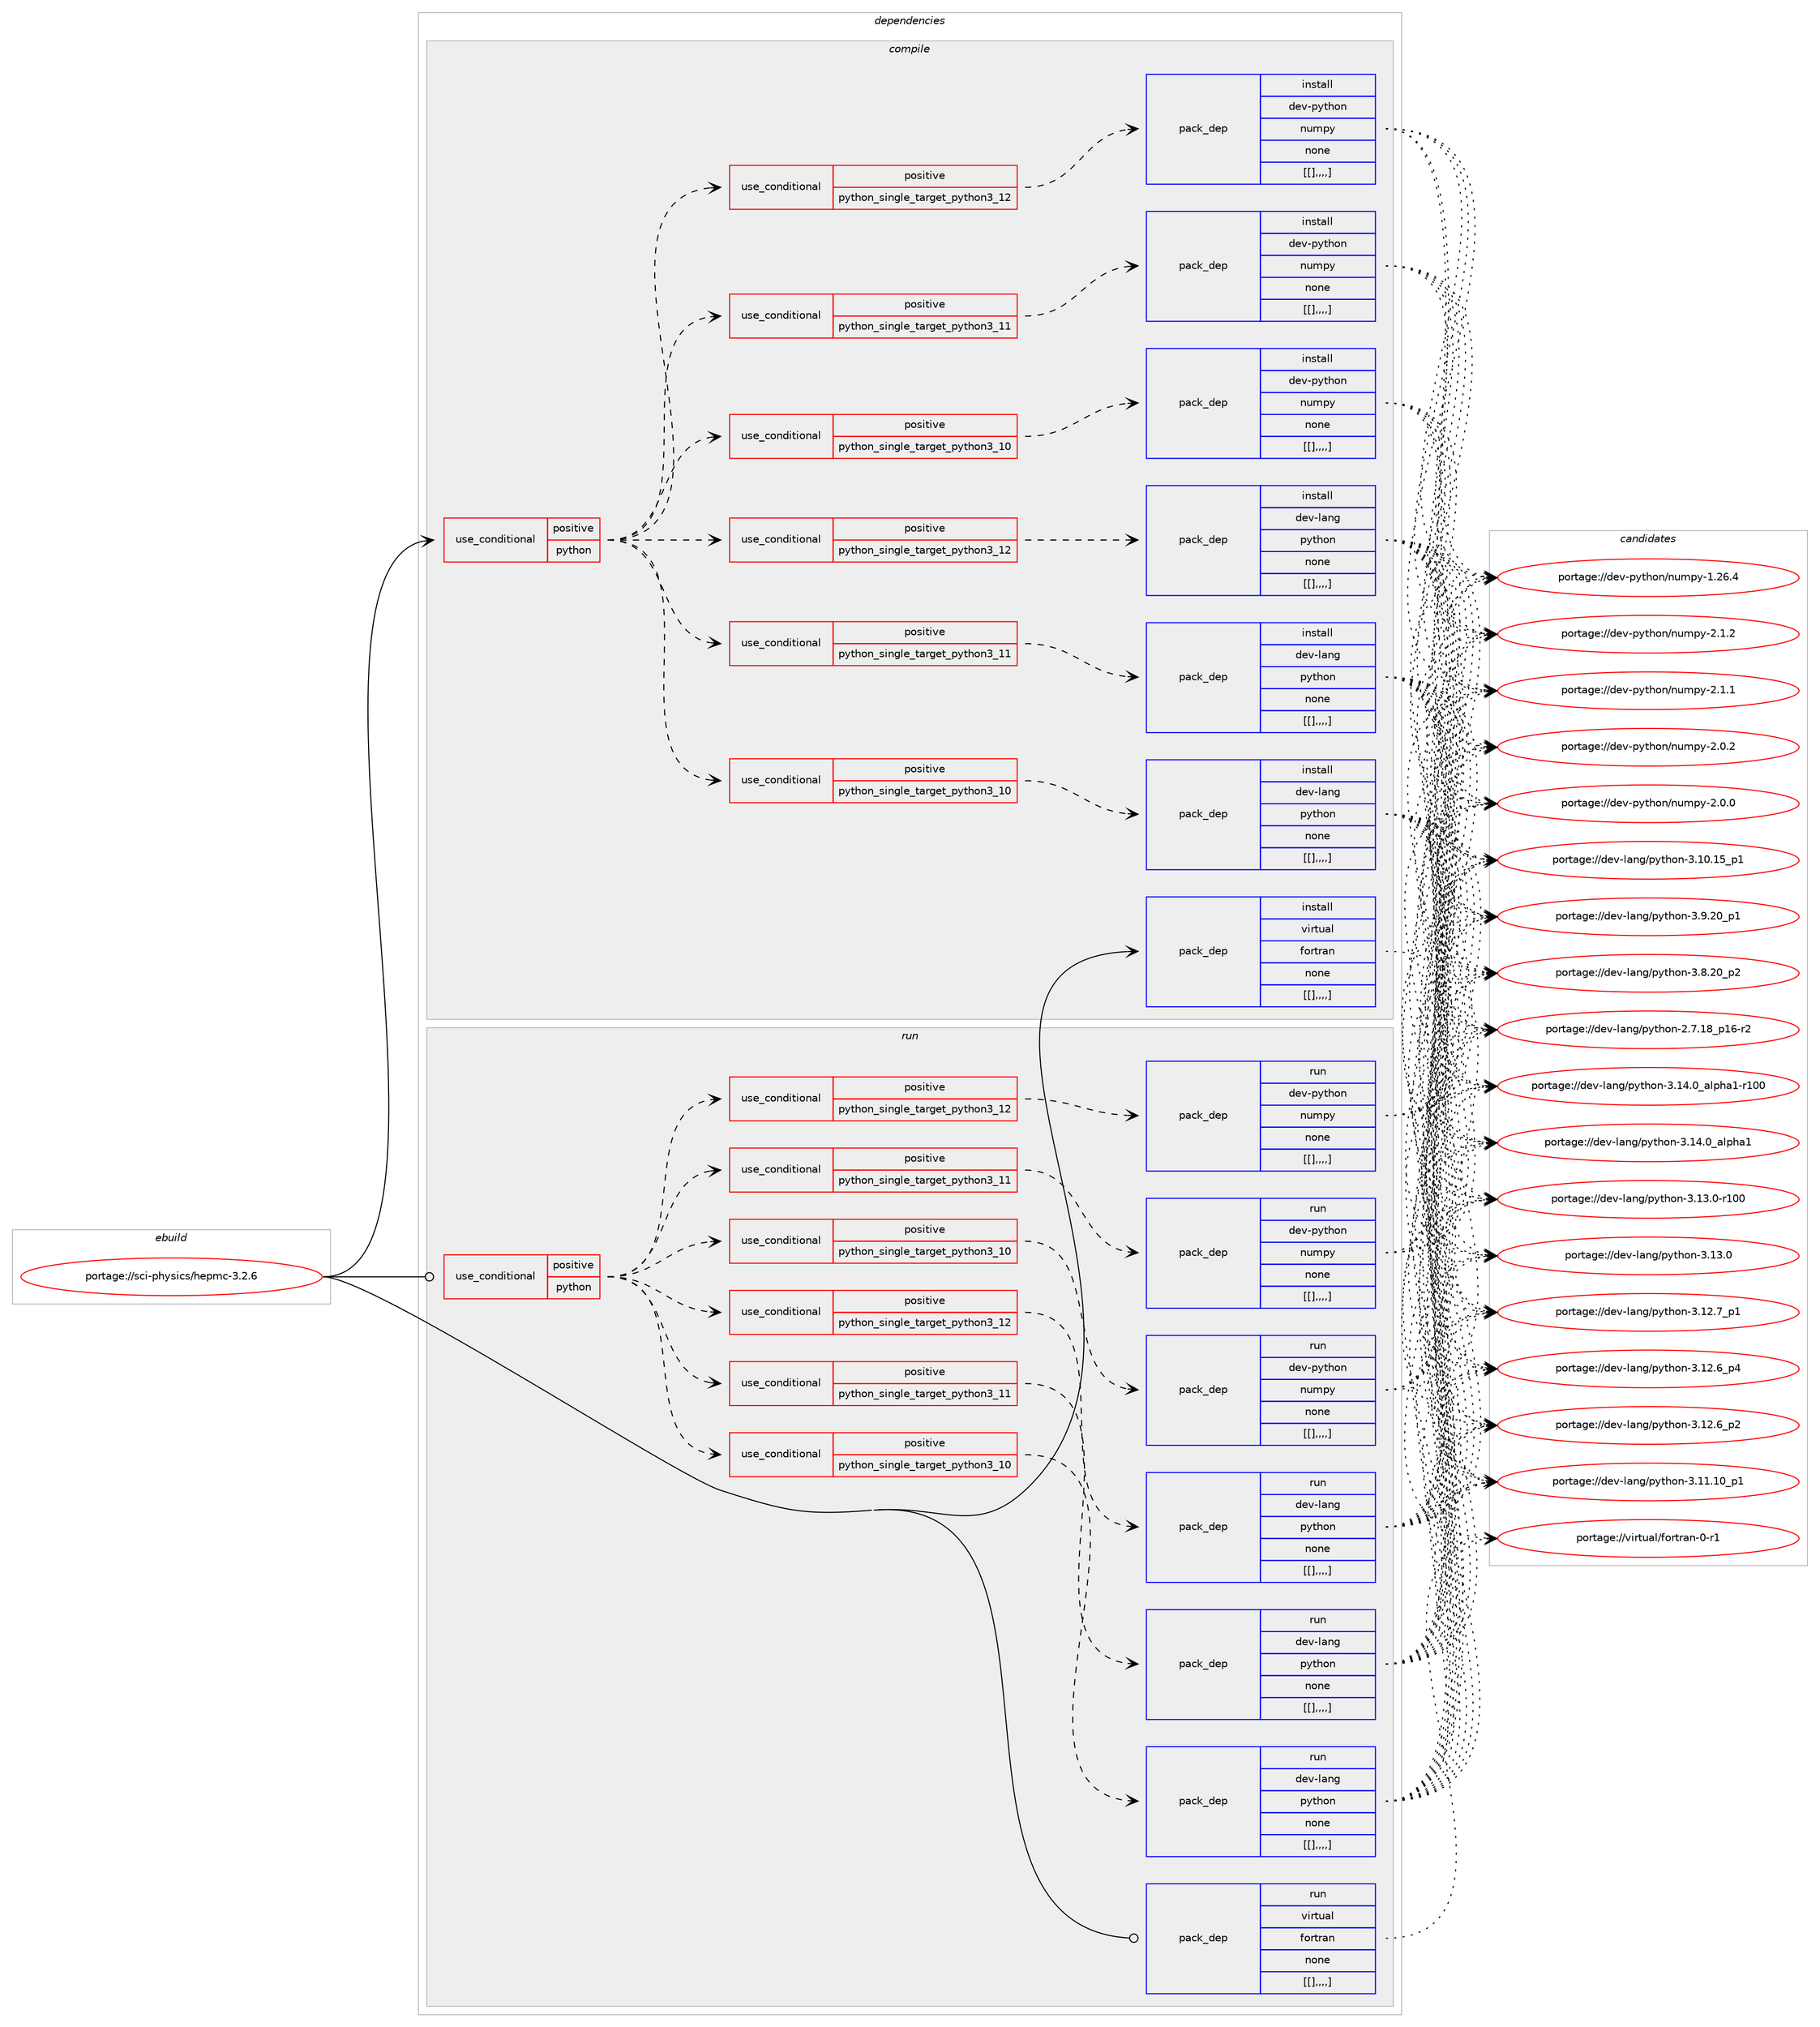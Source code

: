 digraph prolog {

# *************
# Graph options
# *************

newrank=true;
concentrate=true;
compound=true;
graph [rankdir=LR,fontname=Helvetica,fontsize=10,ranksep=1.5];#, ranksep=2.5, nodesep=0.2];
edge  [arrowhead=vee];
node  [fontname=Helvetica,fontsize=10];

# **********
# The ebuild
# **********

subgraph cluster_leftcol {
color=gray;
label=<<i>ebuild</i>>;
id [label="portage://sci-physics/hepmc-3.2.6", color=red, width=4, href="../sci-physics/hepmc-3.2.6.svg"];
}

# ****************
# The dependencies
# ****************

subgraph cluster_midcol {
color=gray;
label=<<i>dependencies</i>>;
subgraph cluster_compile {
fillcolor="#eeeeee";
style=filled;
label=<<i>compile</i>>;
subgraph cond115293 {
dependency433305 [label=<<TABLE BORDER="0" CELLBORDER="1" CELLSPACING="0" CELLPADDING="4"><TR><TD ROWSPAN="3" CELLPADDING="10">use_conditional</TD></TR><TR><TD>positive</TD></TR><TR><TD>python</TD></TR></TABLE>>, shape=none, color=red];
subgraph cond115298 {
dependency433351 [label=<<TABLE BORDER="0" CELLBORDER="1" CELLSPACING="0" CELLPADDING="4"><TR><TD ROWSPAN="3" CELLPADDING="10">use_conditional</TD></TR><TR><TD>positive</TD></TR><TR><TD>python_single_target_python3_10</TD></TR></TABLE>>, shape=none, color=red];
subgraph pack314873 {
dependency433354 [label=<<TABLE BORDER="0" CELLBORDER="1" CELLSPACING="0" CELLPADDING="4" WIDTH="220"><TR><TD ROWSPAN="6" CELLPADDING="30">pack_dep</TD></TR><TR><TD WIDTH="110">install</TD></TR><TR><TD>dev-lang</TD></TR><TR><TD>python</TD></TR><TR><TD>none</TD></TR><TR><TD>[[],,,,]</TD></TR></TABLE>>, shape=none, color=blue];
}
dependency433351:e -> dependency433354:w [weight=20,style="dashed",arrowhead="vee"];
}
dependency433305:e -> dependency433351:w [weight=20,style="dashed",arrowhead="vee"];
subgraph cond115322 {
dependency433386 [label=<<TABLE BORDER="0" CELLBORDER="1" CELLSPACING="0" CELLPADDING="4"><TR><TD ROWSPAN="3" CELLPADDING="10">use_conditional</TD></TR><TR><TD>positive</TD></TR><TR><TD>python_single_target_python3_11</TD></TR></TABLE>>, shape=none, color=red];
subgraph pack314899 {
dependency433390 [label=<<TABLE BORDER="0" CELLBORDER="1" CELLSPACING="0" CELLPADDING="4" WIDTH="220"><TR><TD ROWSPAN="6" CELLPADDING="30">pack_dep</TD></TR><TR><TD WIDTH="110">install</TD></TR><TR><TD>dev-lang</TD></TR><TR><TD>python</TD></TR><TR><TD>none</TD></TR><TR><TD>[[],,,,]</TD></TR></TABLE>>, shape=none, color=blue];
}
dependency433386:e -> dependency433390:w [weight=20,style="dashed",arrowhead="vee"];
}
dependency433305:e -> dependency433386:w [weight=20,style="dashed",arrowhead="vee"];
subgraph cond115333 {
dependency433451 [label=<<TABLE BORDER="0" CELLBORDER="1" CELLSPACING="0" CELLPADDING="4"><TR><TD ROWSPAN="3" CELLPADDING="10">use_conditional</TD></TR><TR><TD>positive</TD></TR><TR><TD>python_single_target_python3_12</TD></TR></TABLE>>, shape=none, color=red];
subgraph pack314948 {
dependency433452 [label=<<TABLE BORDER="0" CELLBORDER="1" CELLSPACING="0" CELLPADDING="4" WIDTH="220"><TR><TD ROWSPAN="6" CELLPADDING="30">pack_dep</TD></TR><TR><TD WIDTH="110">install</TD></TR><TR><TD>dev-lang</TD></TR><TR><TD>python</TD></TR><TR><TD>none</TD></TR><TR><TD>[[],,,,]</TD></TR></TABLE>>, shape=none, color=blue];
}
dependency433451:e -> dependency433452:w [weight=20,style="dashed",arrowhead="vee"];
}
dependency433305:e -> dependency433451:w [weight=20,style="dashed",arrowhead="vee"];
subgraph cond115342 {
dependency433457 [label=<<TABLE BORDER="0" CELLBORDER="1" CELLSPACING="0" CELLPADDING="4"><TR><TD ROWSPAN="3" CELLPADDING="10">use_conditional</TD></TR><TR><TD>positive</TD></TR><TR><TD>python_single_target_python3_10</TD></TR></TABLE>>, shape=none, color=red];
subgraph pack314978 {
dependency433504 [label=<<TABLE BORDER="0" CELLBORDER="1" CELLSPACING="0" CELLPADDING="4" WIDTH="220"><TR><TD ROWSPAN="6" CELLPADDING="30">pack_dep</TD></TR><TR><TD WIDTH="110">install</TD></TR><TR><TD>dev-python</TD></TR><TR><TD>numpy</TD></TR><TR><TD>none</TD></TR><TR><TD>[[],,,,]</TD></TR></TABLE>>, shape=none, color=blue];
}
dependency433457:e -> dependency433504:w [weight=20,style="dashed",arrowhead="vee"];
}
dependency433305:e -> dependency433457:w [weight=20,style="dashed",arrowhead="vee"];
subgraph cond115359 {
dependency433509 [label=<<TABLE BORDER="0" CELLBORDER="1" CELLSPACING="0" CELLPADDING="4"><TR><TD ROWSPAN="3" CELLPADDING="10">use_conditional</TD></TR><TR><TD>positive</TD></TR><TR><TD>python_single_target_python3_11</TD></TR></TABLE>>, shape=none, color=red];
subgraph pack314983 {
dependency433574 [label=<<TABLE BORDER="0" CELLBORDER="1" CELLSPACING="0" CELLPADDING="4" WIDTH="220"><TR><TD ROWSPAN="6" CELLPADDING="30">pack_dep</TD></TR><TR><TD WIDTH="110">install</TD></TR><TR><TD>dev-python</TD></TR><TR><TD>numpy</TD></TR><TR><TD>none</TD></TR><TR><TD>[[],,,,]</TD></TR></TABLE>>, shape=none, color=blue];
}
dependency433509:e -> dependency433574:w [weight=20,style="dashed",arrowhead="vee"];
}
dependency433305:e -> dependency433509:w [weight=20,style="dashed",arrowhead="vee"];
subgraph cond115389 {
dependency433591 [label=<<TABLE BORDER="0" CELLBORDER="1" CELLSPACING="0" CELLPADDING="4"><TR><TD ROWSPAN="3" CELLPADDING="10">use_conditional</TD></TR><TR><TD>positive</TD></TR><TR><TD>python_single_target_python3_12</TD></TR></TABLE>>, shape=none, color=red];
subgraph pack315039 {
dependency433594 [label=<<TABLE BORDER="0" CELLBORDER="1" CELLSPACING="0" CELLPADDING="4" WIDTH="220"><TR><TD ROWSPAN="6" CELLPADDING="30">pack_dep</TD></TR><TR><TD WIDTH="110">install</TD></TR><TR><TD>dev-python</TD></TR><TR><TD>numpy</TD></TR><TR><TD>none</TD></TR><TR><TD>[[],,,,]</TD></TR></TABLE>>, shape=none, color=blue];
}
dependency433591:e -> dependency433594:w [weight=20,style="dashed",arrowhead="vee"];
}
dependency433305:e -> dependency433591:w [weight=20,style="dashed",arrowhead="vee"];
}
id:e -> dependency433305:w [weight=20,style="solid",arrowhead="vee"];
subgraph pack315043 {
dependency433644 [label=<<TABLE BORDER="0" CELLBORDER="1" CELLSPACING="0" CELLPADDING="4" WIDTH="220"><TR><TD ROWSPAN="6" CELLPADDING="30">pack_dep</TD></TR><TR><TD WIDTH="110">install</TD></TR><TR><TD>virtual</TD></TR><TR><TD>fortran</TD></TR><TR><TD>none</TD></TR><TR><TD>[[],,,,]</TD></TR></TABLE>>, shape=none, color=blue];
}
id:e -> dependency433644:w [weight=20,style="solid",arrowhead="vee"];
}
subgraph cluster_compileandrun {
fillcolor="#eeeeee";
style=filled;
label=<<i>compile and run</i>>;
}
subgraph cluster_run {
fillcolor="#eeeeee";
style=filled;
label=<<i>run</i>>;
subgraph cond115416 {
dependency433683 [label=<<TABLE BORDER="0" CELLBORDER="1" CELLSPACING="0" CELLPADDING="4"><TR><TD ROWSPAN="3" CELLPADDING="10">use_conditional</TD></TR><TR><TD>positive</TD></TR><TR><TD>python</TD></TR></TABLE>>, shape=none, color=red];
subgraph cond115426 {
dependency433724 [label=<<TABLE BORDER="0" CELLBORDER="1" CELLSPACING="0" CELLPADDING="4"><TR><TD ROWSPAN="3" CELLPADDING="10">use_conditional</TD></TR><TR><TD>positive</TD></TR><TR><TD>python_single_target_python3_10</TD></TR></TABLE>>, shape=none, color=red];
subgraph pack315119 {
dependency433754 [label=<<TABLE BORDER="0" CELLBORDER="1" CELLSPACING="0" CELLPADDING="4" WIDTH="220"><TR><TD ROWSPAN="6" CELLPADDING="30">pack_dep</TD></TR><TR><TD WIDTH="110">run</TD></TR><TR><TD>dev-lang</TD></TR><TR><TD>python</TD></TR><TR><TD>none</TD></TR><TR><TD>[[],,,,]</TD></TR></TABLE>>, shape=none, color=blue];
}
dependency433724:e -> dependency433754:w [weight=20,style="dashed",arrowhead="vee"];
}
dependency433683:e -> dependency433724:w [weight=20,style="dashed",arrowhead="vee"];
subgraph cond115460 {
dependency433770 [label=<<TABLE BORDER="0" CELLBORDER="1" CELLSPACING="0" CELLPADDING="4"><TR><TD ROWSPAN="3" CELLPADDING="10">use_conditional</TD></TR><TR><TD>positive</TD></TR><TR><TD>python_single_target_python3_11</TD></TR></TABLE>>, shape=none, color=red];
subgraph pack315141 {
dependency433773 [label=<<TABLE BORDER="0" CELLBORDER="1" CELLSPACING="0" CELLPADDING="4" WIDTH="220"><TR><TD ROWSPAN="6" CELLPADDING="30">pack_dep</TD></TR><TR><TD WIDTH="110">run</TD></TR><TR><TD>dev-lang</TD></TR><TR><TD>python</TD></TR><TR><TD>none</TD></TR><TR><TD>[[],,,,]</TD></TR></TABLE>>, shape=none, color=blue];
}
dependency433770:e -> dependency433773:w [weight=20,style="dashed",arrowhead="vee"];
}
dependency433683:e -> dependency433770:w [weight=20,style="dashed",arrowhead="vee"];
subgraph cond115465 {
dependency433814 [label=<<TABLE BORDER="0" CELLBORDER="1" CELLSPACING="0" CELLPADDING="4"><TR><TD ROWSPAN="3" CELLPADDING="10">use_conditional</TD></TR><TR><TD>positive</TD></TR><TR><TD>python_single_target_python3_12</TD></TR></TABLE>>, shape=none, color=red];
subgraph pack315166 {
dependency433815 [label=<<TABLE BORDER="0" CELLBORDER="1" CELLSPACING="0" CELLPADDING="4" WIDTH="220"><TR><TD ROWSPAN="6" CELLPADDING="30">pack_dep</TD></TR><TR><TD WIDTH="110">run</TD></TR><TR><TD>dev-lang</TD></TR><TR><TD>python</TD></TR><TR><TD>none</TD></TR><TR><TD>[[],,,,]</TD></TR></TABLE>>, shape=none, color=blue];
}
dependency433814:e -> dependency433815:w [weight=20,style="dashed",arrowhead="vee"];
}
dependency433683:e -> dependency433814:w [weight=20,style="dashed",arrowhead="vee"];
subgraph cond115499 {
dependency433860 [label=<<TABLE BORDER="0" CELLBORDER="1" CELLSPACING="0" CELLPADDING="4"><TR><TD ROWSPAN="3" CELLPADDING="10">use_conditional</TD></TR><TR><TD>positive</TD></TR><TR><TD>python_single_target_python3_10</TD></TR></TABLE>>, shape=none, color=red];
subgraph pack315193 {
dependency433890 [label=<<TABLE BORDER="0" CELLBORDER="1" CELLSPACING="0" CELLPADDING="4" WIDTH="220"><TR><TD ROWSPAN="6" CELLPADDING="30">pack_dep</TD></TR><TR><TD WIDTH="110">run</TD></TR><TR><TD>dev-python</TD></TR><TR><TD>numpy</TD></TR><TR><TD>none</TD></TR><TR><TD>[[],,,,]</TD></TR></TABLE>>, shape=none, color=blue];
}
dependency433860:e -> dependency433890:w [weight=20,style="dashed",arrowhead="vee"];
}
dependency433683:e -> dependency433860:w [weight=20,style="dashed",arrowhead="vee"];
subgraph cond115529 {
dependency433923 [label=<<TABLE BORDER="0" CELLBORDER="1" CELLSPACING="0" CELLPADDING="4"><TR><TD ROWSPAN="3" CELLPADDING="10">use_conditional</TD></TR><TR><TD>positive</TD></TR><TR><TD>python_single_target_python3_11</TD></TR></TABLE>>, shape=none, color=red];
subgraph pack315227 {
dependency433924 [label=<<TABLE BORDER="0" CELLBORDER="1" CELLSPACING="0" CELLPADDING="4" WIDTH="220"><TR><TD ROWSPAN="6" CELLPADDING="30">pack_dep</TD></TR><TR><TD WIDTH="110">run</TD></TR><TR><TD>dev-python</TD></TR><TR><TD>numpy</TD></TR><TR><TD>none</TD></TR><TR><TD>[[],,,,]</TD></TR></TABLE>>, shape=none, color=blue];
}
dependency433923:e -> dependency433924:w [weight=20,style="dashed",arrowhead="vee"];
}
dependency433683:e -> dependency433923:w [weight=20,style="dashed",arrowhead="vee"];
subgraph cond115545 {
dependency433957 [label=<<TABLE BORDER="0" CELLBORDER="1" CELLSPACING="0" CELLPADDING="4"><TR><TD ROWSPAN="3" CELLPADDING="10">use_conditional</TD></TR><TR><TD>positive</TD></TR><TR><TD>python_single_target_python3_12</TD></TR></TABLE>>, shape=none, color=red];
subgraph pack315247 {
dependency433976 [label=<<TABLE BORDER="0" CELLBORDER="1" CELLSPACING="0" CELLPADDING="4" WIDTH="220"><TR><TD ROWSPAN="6" CELLPADDING="30">pack_dep</TD></TR><TR><TD WIDTH="110">run</TD></TR><TR><TD>dev-python</TD></TR><TR><TD>numpy</TD></TR><TR><TD>none</TD></TR><TR><TD>[[],,,,]</TD></TR></TABLE>>, shape=none, color=blue];
}
dependency433957:e -> dependency433976:w [weight=20,style="dashed",arrowhead="vee"];
}
dependency433683:e -> dependency433957:w [weight=20,style="dashed",arrowhead="vee"];
}
id:e -> dependency433683:w [weight=20,style="solid",arrowhead="odot"];
subgraph pack315267 {
dependency434032 [label=<<TABLE BORDER="0" CELLBORDER="1" CELLSPACING="0" CELLPADDING="4" WIDTH="220"><TR><TD ROWSPAN="6" CELLPADDING="30">pack_dep</TD></TR><TR><TD WIDTH="110">run</TD></TR><TR><TD>virtual</TD></TR><TR><TD>fortran</TD></TR><TR><TD>none</TD></TR><TR><TD>[[],,,,]</TD></TR></TABLE>>, shape=none, color=blue];
}
id:e -> dependency434032:w [weight=20,style="solid",arrowhead="odot"];
}
}

# **************
# The candidates
# **************

subgraph cluster_choices {
rank=same;
color=gray;
label=<<i>candidates</i>>;

subgraph choice314452 {
color=black;
nodesep=1;
choice100101118451089711010347112121116104111110455146495246489597108112104974945114494848 [label="portage://dev-lang/python-3.14.0_alpha1-r100", color=red, width=4,href="../dev-lang/python-3.14.0_alpha1-r100.svg"];
choice1001011184510897110103471121211161041111104551464952464895971081121049749 [label="portage://dev-lang/python-3.14.0_alpha1", color=red, width=4,href="../dev-lang/python-3.14.0_alpha1.svg"];
choice1001011184510897110103471121211161041111104551464951464845114494848 [label="portage://dev-lang/python-3.13.0-r100", color=red, width=4,href="../dev-lang/python-3.13.0-r100.svg"];
choice10010111845108971101034711212111610411111045514649514648 [label="portage://dev-lang/python-3.13.0", color=red, width=4,href="../dev-lang/python-3.13.0.svg"];
choice100101118451089711010347112121116104111110455146495046559511249 [label="portage://dev-lang/python-3.12.7_p1", color=red, width=4,href="../dev-lang/python-3.12.7_p1.svg"];
choice100101118451089711010347112121116104111110455146495046549511252 [label="portage://dev-lang/python-3.12.6_p4", color=red, width=4,href="../dev-lang/python-3.12.6_p4.svg"];
choice100101118451089711010347112121116104111110455146495046549511250 [label="portage://dev-lang/python-3.12.6_p2", color=red, width=4,href="../dev-lang/python-3.12.6_p2.svg"];
choice10010111845108971101034711212111610411111045514649494649489511249 [label="portage://dev-lang/python-3.11.10_p1", color=red, width=4,href="../dev-lang/python-3.11.10_p1.svg"];
choice10010111845108971101034711212111610411111045514649484649539511249 [label="portage://dev-lang/python-3.10.15_p1", color=red, width=4,href="../dev-lang/python-3.10.15_p1.svg"];
choice100101118451089711010347112121116104111110455146574650489511249 [label="portage://dev-lang/python-3.9.20_p1", color=red, width=4,href="../dev-lang/python-3.9.20_p1.svg"];
choice100101118451089711010347112121116104111110455146564650489511250 [label="portage://dev-lang/python-3.8.20_p2", color=red, width=4,href="../dev-lang/python-3.8.20_p2.svg"];
choice100101118451089711010347112121116104111110455046554649569511249544511450 [label="portage://dev-lang/python-2.7.18_p16-r2", color=red, width=4,href="../dev-lang/python-2.7.18_p16-r2.svg"];
dependency433354:e -> choice100101118451089711010347112121116104111110455146495246489597108112104974945114494848:w [style=dotted,weight="100"];
dependency433354:e -> choice1001011184510897110103471121211161041111104551464952464895971081121049749:w [style=dotted,weight="100"];
dependency433354:e -> choice1001011184510897110103471121211161041111104551464951464845114494848:w [style=dotted,weight="100"];
dependency433354:e -> choice10010111845108971101034711212111610411111045514649514648:w [style=dotted,weight="100"];
dependency433354:e -> choice100101118451089711010347112121116104111110455146495046559511249:w [style=dotted,weight="100"];
dependency433354:e -> choice100101118451089711010347112121116104111110455146495046549511252:w [style=dotted,weight="100"];
dependency433354:e -> choice100101118451089711010347112121116104111110455146495046549511250:w [style=dotted,weight="100"];
dependency433354:e -> choice10010111845108971101034711212111610411111045514649494649489511249:w [style=dotted,weight="100"];
dependency433354:e -> choice10010111845108971101034711212111610411111045514649484649539511249:w [style=dotted,weight="100"];
dependency433354:e -> choice100101118451089711010347112121116104111110455146574650489511249:w [style=dotted,weight="100"];
dependency433354:e -> choice100101118451089711010347112121116104111110455146564650489511250:w [style=dotted,weight="100"];
dependency433354:e -> choice100101118451089711010347112121116104111110455046554649569511249544511450:w [style=dotted,weight="100"];
}
subgraph choice314464 {
color=black;
nodesep=1;
choice100101118451089711010347112121116104111110455146495246489597108112104974945114494848 [label="portage://dev-lang/python-3.14.0_alpha1-r100", color=red, width=4,href="../dev-lang/python-3.14.0_alpha1-r100.svg"];
choice1001011184510897110103471121211161041111104551464952464895971081121049749 [label="portage://dev-lang/python-3.14.0_alpha1", color=red, width=4,href="../dev-lang/python-3.14.0_alpha1.svg"];
choice1001011184510897110103471121211161041111104551464951464845114494848 [label="portage://dev-lang/python-3.13.0-r100", color=red, width=4,href="../dev-lang/python-3.13.0-r100.svg"];
choice10010111845108971101034711212111610411111045514649514648 [label="portage://dev-lang/python-3.13.0", color=red, width=4,href="../dev-lang/python-3.13.0.svg"];
choice100101118451089711010347112121116104111110455146495046559511249 [label="portage://dev-lang/python-3.12.7_p1", color=red, width=4,href="../dev-lang/python-3.12.7_p1.svg"];
choice100101118451089711010347112121116104111110455146495046549511252 [label="portage://dev-lang/python-3.12.6_p4", color=red, width=4,href="../dev-lang/python-3.12.6_p4.svg"];
choice100101118451089711010347112121116104111110455146495046549511250 [label="portage://dev-lang/python-3.12.6_p2", color=red, width=4,href="../dev-lang/python-3.12.6_p2.svg"];
choice10010111845108971101034711212111610411111045514649494649489511249 [label="portage://dev-lang/python-3.11.10_p1", color=red, width=4,href="../dev-lang/python-3.11.10_p1.svg"];
choice10010111845108971101034711212111610411111045514649484649539511249 [label="portage://dev-lang/python-3.10.15_p1", color=red, width=4,href="../dev-lang/python-3.10.15_p1.svg"];
choice100101118451089711010347112121116104111110455146574650489511249 [label="portage://dev-lang/python-3.9.20_p1", color=red, width=4,href="../dev-lang/python-3.9.20_p1.svg"];
choice100101118451089711010347112121116104111110455146564650489511250 [label="portage://dev-lang/python-3.8.20_p2", color=red, width=4,href="../dev-lang/python-3.8.20_p2.svg"];
choice100101118451089711010347112121116104111110455046554649569511249544511450 [label="portage://dev-lang/python-2.7.18_p16-r2", color=red, width=4,href="../dev-lang/python-2.7.18_p16-r2.svg"];
dependency433390:e -> choice100101118451089711010347112121116104111110455146495246489597108112104974945114494848:w [style=dotted,weight="100"];
dependency433390:e -> choice1001011184510897110103471121211161041111104551464952464895971081121049749:w [style=dotted,weight="100"];
dependency433390:e -> choice1001011184510897110103471121211161041111104551464951464845114494848:w [style=dotted,weight="100"];
dependency433390:e -> choice10010111845108971101034711212111610411111045514649514648:w [style=dotted,weight="100"];
dependency433390:e -> choice100101118451089711010347112121116104111110455146495046559511249:w [style=dotted,weight="100"];
dependency433390:e -> choice100101118451089711010347112121116104111110455146495046549511252:w [style=dotted,weight="100"];
dependency433390:e -> choice100101118451089711010347112121116104111110455146495046549511250:w [style=dotted,weight="100"];
dependency433390:e -> choice10010111845108971101034711212111610411111045514649494649489511249:w [style=dotted,weight="100"];
dependency433390:e -> choice10010111845108971101034711212111610411111045514649484649539511249:w [style=dotted,weight="100"];
dependency433390:e -> choice100101118451089711010347112121116104111110455146574650489511249:w [style=dotted,weight="100"];
dependency433390:e -> choice100101118451089711010347112121116104111110455146564650489511250:w [style=dotted,weight="100"];
dependency433390:e -> choice100101118451089711010347112121116104111110455046554649569511249544511450:w [style=dotted,weight="100"];
}
subgraph choice314496 {
color=black;
nodesep=1;
choice100101118451089711010347112121116104111110455146495246489597108112104974945114494848 [label="portage://dev-lang/python-3.14.0_alpha1-r100", color=red, width=4,href="../dev-lang/python-3.14.0_alpha1-r100.svg"];
choice1001011184510897110103471121211161041111104551464952464895971081121049749 [label="portage://dev-lang/python-3.14.0_alpha1", color=red, width=4,href="../dev-lang/python-3.14.0_alpha1.svg"];
choice1001011184510897110103471121211161041111104551464951464845114494848 [label="portage://dev-lang/python-3.13.0-r100", color=red, width=4,href="../dev-lang/python-3.13.0-r100.svg"];
choice10010111845108971101034711212111610411111045514649514648 [label="portage://dev-lang/python-3.13.0", color=red, width=4,href="../dev-lang/python-3.13.0.svg"];
choice100101118451089711010347112121116104111110455146495046559511249 [label="portage://dev-lang/python-3.12.7_p1", color=red, width=4,href="../dev-lang/python-3.12.7_p1.svg"];
choice100101118451089711010347112121116104111110455146495046549511252 [label="portage://dev-lang/python-3.12.6_p4", color=red, width=4,href="../dev-lang/python-3.12.6_p4.svg"];
choice100101118451089711010347112121116104111110455146495046549511250 [label="portage://dev-lang/python-3.12.6_p2", color=red, width=4,href="../dev-lang/python-3.12.6_p2.svg"];
choice10010111845108971101034711212111610411111045514649494649489511249 [label="portage://dev-lang/python-3.11.10_p1", color=red, width=4,href="../dev-lang/python-3.11.10_p1.svg"];
choice10010111845108971101034711212111610411111045514649484649539511249 [label="portage://dev-lang/python-3.10.15_p1", color=red, width=4,href="../dev-lang/python-3.10.15_p1.svg"];
choice100101118451089711010347112121116104111110455146574650489511249 [label="portage://dev-lang/python-3.9.20_p1", color=red, width=4,href="../dev-lang/python-3.9.20_p1.svg"];
choice100101118451089711010347112121116104111110455146564650489511250 [label="portage://dev-lang/python-3.8.20_p2", color=red, width=4,href="../dev-lang/python-3.8.20_p2.svg"];
choice100101118451089711010347112121116104111110455046554649569511249544511450 [label="portage://dev-lang/python-2.7.18_p16-r2", color=red, width=4,href="../dev-lang/python-2.7.18_p16-r2.svg"];
dependency433452:e -> choice100101118451089711010347112121116104111110455146495246489597108112104974945114494848:w [style=dotted,weight="100"];
dependency433452:e -> choice1001011184510897110103471121211161041111104551464952464895971081121049749:w [style=dotted,weight="100"];
dependency433452:e -> choice1001011184510897110103471121211161041111104551464951464845114494848:w [style=dotted,weight="100"];
dependency433452:e -> choice10010111845108971101034711212111610411111045514649514648:w [style=dotted,weight="100"];
dependency433452:e -> choice100101118451089711010347112121116104111110455146495046559511249:w [style=dotted,weight="100"];
dependency433452:e -> choice100101118451089711010347112121116104111110455146495046549511252:w [style=dotted,weight="100"];
dependency433452:e -> choice100101118451089711010347112121116104111110455146495046549511250:w [style=dotted,weight="100"];
dependency433452:e -> choice10010111845108971101034711212111610411111045514649494649489511249:w [style=dotted,weight="100"];
dependency433452:e -> choice10010111845108971101034711212111610411111045514649484649539511249:w [style=dotted,weight="100"];
dependency433452:e -> choice100101118451089711010347112121116104111110455146574650489511249:w [style=dotted,weight="100"];
dependency433452:e -> choice100101118451089711010347112121116104111110455146564650489511250:w [style=dotted,weight="100"];
dependency433452:e -> choice100101118451089711010347112121116104111110455046554649569511249544511450:w [style=dotted,weight="100"];
}
subgraph choice314532 {
color=black;
nodesep=1;
choice1001011184511212111610411111047110117109112121455046494650 [label="portage://dev-python/numpy-2.1.2", color=red, width=4,href="../dev-python/numpy-2.1.2.svg"];
choice1001011184511212111610411111047110117109112121455046494649 [label="portage://dev-python/numpy-2.1.1", color=red, width=4,href="../dev-python/numpy-2.1.1.svg"];
choice1001011184511212111610411111047110117109112121455046484650 [label="portage://dev-python/numpy-2.0.2", color=red, width=4,href="../dev-python/numpy-2.0.2.svg"];
choice1001011184511212111610411111047110117109112121455046484648 [label="portage://dev-python/numpy-2.0.0", color=red, width=4,href="../dev-python/numpy-2.0.0.svg"];
choice100101118451121211161041111104711011710911212145494650544652 [label="portage://dev-python/numpy-1.26.4", color=red, width=4,href="../dev-python/numpy-1.26.4.svg"];
dependency433504:e -> choice1001011184511212111610411111047110117109112121455046494650:w [style=dotted,weight="100"];
dependency433504:e -> choice1001011184511212111610411111047110117109112121455046494649:w [style=dotted,weight="100"];
dependency433504:e -> choice1001011184511212111610411111047110117109112121455046484650:w [style=dotted,weight="100"];
dependency433504:e -> choice1001011184511212111610411111047110117109112121455046484648:w [style=dotted,weight="100"];
dependency433504:e -> choice100101118451121211161041111104711011710911212145494650544652:w [style=dotted,weight="100"];
}
subgraph choice314541 {
color=black;
nodesep=1;
choice1001011184511212111610411111047110117109112121455046494650 [label="portage://dev-python/numpy-2.1.2", color=red, width=4,href="../dev-python/numpy-2.1.2.svg"];
choice1001011184511212111610411111047110117109112121455046494649 [label="portage://dev-python/numpy-2.1.1", color=red, width=4,href="../dev-python/numpy-2.1.1.svg"];
choice1001011184511212111610411111047110117109112121455046484650 [label="portage://dev-python/numpy-2.0.2", color=red, width=4,href="../dev-python/numpy-2.0.2.svg"];
choice1001011184511212111610411111047110117109112121455046484648 [label="portage://dev-python/numpy-2.0.0", color=red, width=4,href="../dev-python/numpy-2.0.0.svg"];
choice100101118451121211161041111104711011710911212145494650544652 [label="portage://dev-python/numpy-1.26.4", color=red, width=4,href="../dev-python/numpy-1.26.4.svg"];
dependency433574:e -> choice1001011184511212111610411111047110117109112121455046494650:w [style=dotted,weight="100"];
dependency433574:e -> choice1001011184511212111610411111047110117109112121455046494649:w [style=dotted,weight="100"];
dependency433574:e -> choice1001011184511212111610411111047110117109112121455046484650:w [style=dotted,weight="100"];
dependency433574:e -> choice1001011184511212111610411111047110117109112121455046484648:w [style=dotted,weight="100"];
dependency433574:e -> choice100101118451121211161041111104711011710911212145494650544652:w [style=dotted,weight="100"];
}
subgraph choice314544 {
color=black;
nodesep=1;
choice1001011184511212111610411111047110117109112121455046494650 [label="portage://dev-python/numpy-2.1.2", color=red, width=4,href="../dev-python/numpy-2.1.2.svg"];
choice1001011184511212111610411111047110117109112121455046494649 [label="portage://dev-python/numpy-2.1.1", color=red, width=4,href="../dev-python/numpy-2.1.1.svg"];
choice1001011184511212111610411111047110117109112121455046484650 [label="portage://dev-python/numpy-2.0.2", color=red, width=4,href="../dev-python/numpy-2.0.2.svg"];
choice1001011184511212111610411111047110117109112121455046484648 [label="portage://dev-python/numpy-2.0.0", color=red, width=4,href="../dev-python/numpy-2.0.0.svg"];
choice100101118451121211161041111104711011710911212145494650544652 [label="portage://dev-python/numpy-1.26.4", color=red, width=4,href="../dev-python/numpy-1.26.4.svg"];
dependency433594:e -> choice1001011184511212111610411111047110117109112121455046494650:w [style=dotted,weight="100"];
dependency433594:e -> choice1001011184511212111610411111047110117109112121455046494649:w [style=dotted,weight="100"];
dependency433594:e -> choice1001011184511212111610411111047110117109112121455046484650:w [style=dotted,weight="100"];
dependency433594:e -> choice1001011184511212111610411111047110117109112121455046484648:w [style=dotted,weight="100"];
dependency433594:e -> choice100101118451121211161041111104711011710911212145494650544652:w [style=dotted,weight="100"];
}
subgraph choice314570 {
color=black;
nodesep=1;
choice11810511411611797108471021111141161149711045484511449 [label="portage://virtual/fortran-0-r1", color=red, width=4,href="../virtual/fortran-0-r1.svg"];
dependency433644:e -> choice11810511411611797108471021111141161149711045484511449:w [style=dotted,weight="100"];
}
subgraph choice314590 {
color=black;
nodesep=1;
choice100101118451089711010347112121116104111110455146495246489597108112104974945114494848 [label="portage://dev-lang/python-3.14.0_alpha1-r100", color=red, width=4,href="../dev-lang/python-3.14.0_alpha1-r100.svg"];
choice1001011184510897110103471121211161041111104551464952464895971081121049749 [label="portage://dev-lang/python-3.14.0_alpha1", color=red, width=4,href="../dev-lang/python-3.14.0_alpha1.svg"];
choice1001011184510897110103471121211161041111104551464951464845114494848 [label="portage://dev-lang/python-3.13.0-r100", color=red, width=4,href="../dev-lang/python-3.13.0-r100.svg"];
choice10010111845108971101034711212111610411111045514649514648 [label="portage://dev-lang/python-3.13.0", color=red, width=4,href="../dev-lang/python-3.13.0.svg"];
choice100101118451089711010347112121116104111110455146495046559511249 [label="portage://dev-lang/python-3.12.7_p1", color=red, width=4,href="../dev-lang/python-3.12.7_p1.svg"];
choice100101118451089711010347112121116104111110455146495046549511252 [label="portage://dev-lang/python-3.12.6_p4", color=red, width=4,href="../dev-lang/python-3.12.6_p4.svg"];
choice100101118451089711010347112121116104111110455146495046549511250 [label="portage://dev-lang/python-3.12.6_p2", color=red, width=4,href="../dev-lang/python-3.12.6_p2.svg"];
choice10010111845108971101034711212111610411111045514649494649489511249 [label="portage://dev-lang/python-3.11.10_p1", color=red, width=4,href="../dev-lang/python-3.11.10_p1.svg"];
choice10010111845108971101034711212111610411111045514649484649539511249 [label="portage://dev-lang/python-3.10.15_p1", color=red, width=4,href="../dev-lang/python-3.10.15_p1.svg"];
choice100101118451089711010347112121116104111110455146574650489511249 [label="portage://dev-lang/python-3.9.20_p1", color=red, width=4,href="../dev-lang/python-3.9.20_p1.svg"];
choice100101118451089711010347112121116104111110455146564650489511250 [label="portage://dev-lang/python-3.8.20_p2", color=red, width=4,href="../dev-lang/python-3.8.20_p2.svg"];
choice100101118451089711010347112121116104111110455046554649569511249544511450 [label="portage://dev-lang/python-2.7.18_p16-r2", color=red, width=4,href="../dev-lang/python-2.7.18_p16-r2.svg"];
dependency433754:e -> choice100101118451089711010347112121116104111110455146495246489597108112104974945114494848:w [style=dotted,weight="100"];
dependency433754:e -> choice1001011184510897110103471121211161041111104551464952464895971081121049749:w [style=dotted,weight="100"];
dependency433754:e -> choice1001011184510897110103471121211161041111104551464951464845114494848:w [style=dotted,weight="100"];
dependency433754:e -> choice10010111845108971101034711212111610411111045514649514648:w [style=dotted,weight="100"];
dependency433754:e -> choice100101118451089711010347112121116104111110455146495046559511249:w [style=dotted,weight="100"];
dependency433754:e -> choice100101118451089711010347112121116104111110455146495046549511252:w [style=dotted,weight="100"];
dependency433754:e -> choice100101118451089711010347112121116104111110455146495046549511250:w [style=dotted,weight="100"];
dependency433754:e -> choice10010111845108971101034711212111610411111045514649494649489511249:w [style=dotted,weight="100"];
dependency433754:e -> choice10010111845108971101034711212111610411111045514649484649539511249:w [style=dotted,weight="100"];
dependency433754:e -> choice100101118451089711010347112121116104111110455146574650489511249:w [style=dotted,weight="100"];
dependency433754:e -> choice100101118451089711010347112121116104111110455146564650489511250:w [style=dotted,weight="100"];
dependency433754:e -> choice100101118451089711010347112121116104111110455046554649569511249544511450:w [style=dotted,weight="100"];
}
subgraph choice314608 {
color=black;
nodesep=1;
choice100101118451089711010347112121116104111110455146495246489597108112104974945114494848 [label="portage://dev-lang/python-3.14.0_alpha1-r100", color=red, width=4,href="../dev-lang/python-3.14.0_alpha1-r100.svg"];
choice1001011184510897110103471121211161041111104551464952464895971081121049749 [label="portage://dev-lang/python-3.14.0_alpha1", color=red, width=4,href="../dev-lang/python-3.14.0_alpha1.svg"];
choice1001011184510897110103471121211161041111104551464951464845114494848 [label="portage://dev-lang/python-3.13.0-r100", color=red, width=4,href="../dev-lang/python-3.13.0-r100.svg"];
choice10010111845108971101034711212111610411111045514649514648 [label="portage://dev-lang/python-3.13.0", color=red, width=4,href="../dev-lang/python-3.13.0.svg"];
choice100101118451089711010347112121116104111110455146495046559511249 [label="portage://dev-lang/python-3.12.7_p1", color=red, width=4,href="../dev-lang/python-3.12.7_p1.svg"];
choice100101118451089711010347112121116104111110455146495046549511252 [label="portage://dev-lang/python-3.12.6_p4", color=red, width=4,href="../dev-lang/python-3.12.6_p4.svg"];
choice100101118451089711010347112121116104111110455146495046549511250 [label="portage://dev-lang/python-3.12.6_p2", color=red, width=4,href="../dev-lang/python-3.12.6_p2.svg"];
choice10010111845108971101034711212111610411111045514649494649489511249 [label="portage://dev-lang/python-3.11.10_p1", color=red, width=4,href="../dev-lang/python-3.11.10_p1.svg"];
choice10010111845108971101034711212111610411111045514649484649539511249 [label="portage://dev-lang/python-3.10.15_p1", color=red, width=4,href="../dev-lang/python-3.10.15_p1.svg"];
choice100101118451089711010347112121116104111110455146574650489511249 [label="portage://dev-lang/python-3.9.20_p1", color=red, width=4,href="../dev-lang/python-3.9.20_p1.svg"];
choice100101118451089711010347112121116104111110455146564650489511250 [label="portage://dev-lang/python-3.8.20_p2", color=red, width=4,href="../dev-lang/python-3.8.20_p2.svg"];
choice100101118451089711010347112121116104111110455046554649569511249544511450 [label="portage://dev-lang/python-2.7.18_p16-r2", color=red, width=4,href="../dev-lang/python-2.7.18_p16-r2.svg"];
dependency433773:e -> choice100101118451089711010347112121116104111110455146495246489597108112104974945114494848:w [style=dotted,weight="100"];
dependency433773:e -> choice1001011184510897110103471121211161041111104551464952464895971081121049749:w [style=dotted,weight="100"];
dependency433773:e -> choice1001011184510897110103471121211161041111104551464951464845114494848:w [style=dotted,weight="100"];
dependency433773:e -> choice10010111845108971101034711212111610411111045514649514648:w [style=dotted,weight="100"];
dependency433773:e -> choice100101118451089711010347112121116104111110455146495046559511249:w [style=dotted,weight="100"];
dependency433773:e -> choice100101118451089711010347112121116104111110455146495046549511252:w [style=dotted,weight="100"];
dependency433773:e -> choice100101118451089711010347112121116104111110455146495046549511250:w [style=dotted,weight="100"];
dependency433773:e -> choice10010111845108971101034711212111610411111045514649494649489511249:w [style=dotted,weight="100"];
dependency433773:e -> choice10010111845108971101034711212111610411111045514649484649539511249:w [style=dotted,weight="100"];
dependency433773:e -> choice100101118451089711010347112121116104111110455146574650489511249:w [style=dotted,weight="100"];
dependency433773:e -> choice100101118451089711010347112121116104111110455146564650489511250:w [style=dotted,weight="100"];
dependency433773:e -> choice100101118451089711010347112121116104111110455046554649569511249544511450:w [style=dotted,weight="100"];
}
subgraph choice314688 {
color=black;
nodesep=1;
choice100101118451089711010347112121116104111110455146495246489597108112104974945114494848 [label="portage://dev-lang/python-3.14.0_alpha1-r100", color=red, width=4,href="../dev-lang/python-3.14.0_alpha1-r100.svg"];
choice1001011184510897110103471121211161041111104551464952464895971081121049749 [label="portage://dev-lang/python-3.14.0_alpha1", color=red, width=4,href="../dev-lang/python-3.14.0_alpha1.svg"];
choice1001011184510897110103471121211161041111104551464951464845114494848 [label="portage://dev-lang/python-3.13.0-r100", color=red, width=4,href="../dev-lang/python-3.13.0-r100.svg"];
choice10010111845108971101034711212111610411111045514649514648 [label="portage://dev-lang/python-3.13.0", color=red, width=4,href="../dev-lang/python-3.13.0.svg"];
choice100101118451089711010347112121116104111110455146495046559511249 [label="portage://dev-lang/python-3.12.7_p1", color=red, width=4,href="../dev-lang/python-3.12.7_p1.svg"];
choice100101118451089711010347112121116104111110455146495046549511252 [label="portage://dev-lang/python-3.12.6_p4", color=red, width=4,href="../dev-lang/python-3.12.6_p4.svg"];
choice100101118451089711010347112121116104111110455146495046549511250 [label="portage://dev-lang/python-3.12.6_p2", color=red, width=4,href="../dev-lang/python-3.12.6_p2.svg"];
choice10010111845108971101034711212111610411111045514649494649489511249 [label="portage://dev-lang/python-3.11.10_p1", color=red, width=4,href="../dev-lang/python-3.11.10_p1.svg"];
choice10010111845108971101034711212111610411111045514649484649539511249 [label="portage://dev-lang/python-3.10.15_p1", color=red, width=4,href="../dev-lang/python-3.10.15_p1.svg"];
choice100101118451089711010347112121116104111110455146574650489511249 [label="portage://dev-lang/python-3.9.20_p1", color=red, width=4,href="../dev-lang/python-3.9.20_p1.svg"];
choice100101118451089711010347112121116104111110455146564650489511250 [label="portage://dev-lang/python-3.8.20_p2", color=red, width=4,href="../dev-lang/python-3.8.20_p2.svg"];
choice100101118451089711010347112121116104111110455046554649569511249544511450 [label="portage://dev-lang/python-2.7.18_p16-r2", color=red, width=4,href="../dev-lang/python-2.7.18_p16-r2.svg"];
dependency433815:e -> choice100101118451089711010347112121116104111110455146495246489597108112104974945114494848:w [style=dotted,weight="100"];
dependency433815:e -> choice1001011184510897110103471121211161041111104551464952464895971081121049749:w [style=dotted,weight="100"];
dependency433815:e -> choice1001011184510897110103471121211161041111104551464951464845114494848:w [style=dotted,weight="100"];
dependency433815:e -> choice10010111845108971101034711212111610411111045514649514648:w [style=dotted,weight="100"];
dependency433815:e -> choice100101118451089711010347112121116104111110455146495046559511249:w [style=dotted,weight="100"];
dependency433815:e -> choice100101118451089711010347112121116104111110455146495046549511252:w [style=dotted,weight="100"];
dependency433815:e -> choice100101118451089711010347112121116104111110455146495046549511250:w [style=dotted,weight="100"];
dependency433815:e -> choice10010111845108971101034711212111610411111045514649494649489511249:w [style=dotted,weight="100"];
dependency433815:e -> choice10010111845108971101034711212111610411111045514649484649539511249:w [style=dotted,weight="100"];
dependency433815:e -> choice100101118451089711010347112121116104111110455146574650489511249:w [style=dotted,weight="100"];
dependency433815:e -> choice100101118451089711010347112121116104111110455146564650489511250:w [style=dotted,weight="100"];
dependency433815:e -> choice100101118451089711010347112121116104111110455046554649569511249544511450:w [style=dotted,weight="100"];
}
subgraph choice314733 {
color=black;
nodesep=1;
choice1001011184511212111610411111047110117109112121455046494650 [label="portage://dev-python/numpy-2.1.2", color=red, width=4,href="../dev-python/numpy-2.1.2.svg"];
choice1001011184511212111610411111047110117109112121455046494649 [label="portage://dev-python/numpy-2.1.1", color=red, width=4,href="../dev-python/numpy-2.1.1.svg"];
choice1001011184511212111610411111047110117109112121455046484650 [label="portage://dev-python/numpy-2.0.2", color=red, width=4,href="../dev-python/numpy-2.0.2.svg"];
choice1001011184511212111610411111047110117109112121455046484648 [label="portage://dev-python/numpy-2.0.0", color=red, width=4,href="../dev-python/numpy-2.0.0.svg"];
choice100101118451121211161041111104711011710911212145494650544652 [label="portage://dev-python/numpy-1.26.4", color=red, width=4,href="../dev-python/numpy-1.26.4.svg"];
dependency433890:e -> choice1001011184511212111610411111047110117109112121455046494650:w [style=dotted,weight="100"];
dependency433890:e -> choice1001011184511212111610411111047110117109112121455046494649:w [style=dotted,weight="100"];
dependency433890:e -> choice1001011184511212111610411111047110117109112121455046484650:w [style=dotted,weight="100"];
dependency433890:e -> choice1001011184511212111610411111047110117109112121455046484648:w [style=dotted,weight="100"];
dependency433890:e -> choice100101118451121211161041111104711011710911212145494650544652:w [style=dotted,weight="100"];
}
subgraph choice314764 {
color=black;
nodesep=1;
choice1001011184511212111610411111047110117109112121455046494650 [label="portage://dev-python/numpy-2.1.2", color=red, width=4,href="../dev-python/numpy-2.1.2.svg"];
choice1001011184511212111610411111047110117109112121455046494649 [label="portage://dev-python/numpy-2.1.1", color=red, width=4,href="../dev-python/numpy-2.1.1.svg"];
choice1001011184511212111610411111047110117109112121455046484650 [label="portage://dev-python/numpy-2.0.2", color=red, width=4,href="../dev-python/numpy-2.0.2.svg"];
choice1001011184511212111610411111047110117109112121455046484648 [label="portage://dev-python/numpy-2.0.0", color=red, width=4,href="../dev-python/numpy-2.0.0.svg"];
choice100101118451121211161041111104711011710911212145494650544652 [label="portage://dev-python/numpy-1.26.4", color=red, width=4,href="../dev-python/numpy-1.26.4.svg"];
dependency433924:e -> choice1001011184511212111610411111047110117109112121455046494650:w [style=dotted,weight="100"];
dependency433924:e -> choice1001011184511212111610411111047110117109112121455046494649:w [style=dotted,weight="100"];
dependency433924:e -> choice1001011184511212111610411111047110117109112121455046484650:w [style=dotted,weight="100"];
dependency433924:e -> choice1001011184511212111610411111047110117109112121455046484648:w [style=dotted,weight="100"];
dependency433924:e -> choice100101118451121211161041111104711011710911212145494650544652:w [style=dotted,weight="100"];
}
subgraph choice314772 {
color=black;
nodesep=1;
choice1001011184511212111610411111047110117109112121455046494650 [label="portage://dev-python/numpy-2.1.2", color=red, width=4,href="../dev-python/numpy-2.1.2.svg"];
choice1001011184511212111610411111047110117109112121455046494649 [label="portage://dev-python/numpy-2.1.1", color=red, width=4,href="../dev-python/numpy-2.1.1.svg"];
choice1001011184511212111610411111047110117109112121455046484650 [label="portage://dev-python/numpy-2.0.2", color=red, width=4,href="../dev-python/numpy-2.0.2.svg"];
choice1001011184511212111610411111047110117109112121455046484648 [label="portage://dev-python/numpy-2.0.0", color=red, width=4,href="../dev-python/numpy-2.0.0.svg"];
choice100101118451121211161041111104711011710911212145494650544652 [label="portage://dev-python/numpy-1.26.4", color=red, width=4,href="../dev-python/numpy-1.26.4.svg"];
dependency433976:e -> choice1001011184511212111610411111047110117109112121455046494650:w [style=dotted,weight="100"];
dependency433976:e -> choice1001011184511212111610411111047110117109112121455046494649:w [style=dotted,weight="100"];
dependency433976:e -> choice1001011184511212111610411111047110117109112121455046484650:w [style=dotted,weight="100"];
dependency433976:e -> choice1001011184511212111610411111047110117109112121455046484648:w [style=dotted,weight="100"];
dependency433976:e -> choice100101118451121211161041111104711011710911212145494650544652:w [style=dotted,weight="100"];
}
subgraph choice314778 {
color=black;
nodesep=1;
choice11810511411611797108471021111141161149711045484511449 [label="portage://virtual/fortran-0-r1", color=red, width=4,href="../virtual/fortran-0-r1.svg"];
dependency434032:e -> choice11810511411611797108471021111141161149711045484511449:w [style=dotted,weight="100"];
}
}

}
